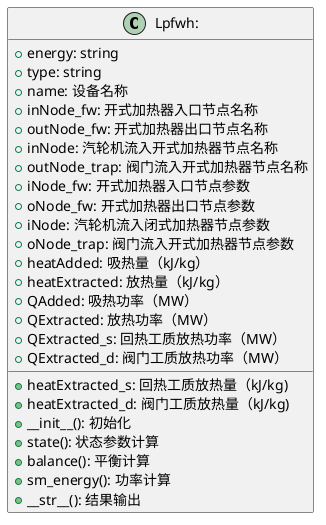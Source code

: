 @startuml

class Lpfwh:
{
    +energy: string
    +type: string
    +name: 设备名称
    +inNode_fw: 开式加热器入口节点名称
    +outNode_fw: 开式加热器出口节点名称
    +inNode: 汽轮机流入开式加热器节点名称
    +outNode_trap: 阀门流入开式加热器节点名称
    +iNode_fw: 开式加热器入口节点参数
    +oNode_fw: 开式加热器出口节点参数
    +iNode: 汽轮机流入闭式加热器节点参数
    +oNode_trap: 阀门流入开式加热器节点参数
    +heatAdded: 吸热量（kJ/kg）
    +heatExtracted: 放热量（kJ/kg）
    +heatExtracted_s: 回热工质放热量（kJ/kg)
    +heatExtracted_d: 阀门工质放热量（kJ/kg)
    +QAdded: 吸热功率（MW）
    +QExtracted: 放热功率（MW）
    +QExtracted_s: 回热工质放热功率（MW）
    +QExtracted_d: 阀门工质放热功率（MW）
    +__init__(): 初始化
    +state(): 状态参数计算
    +balance(): 平衡计算
    +sm_energy(): 功率计算
    +__str__(): 结果输出
}

@enduml